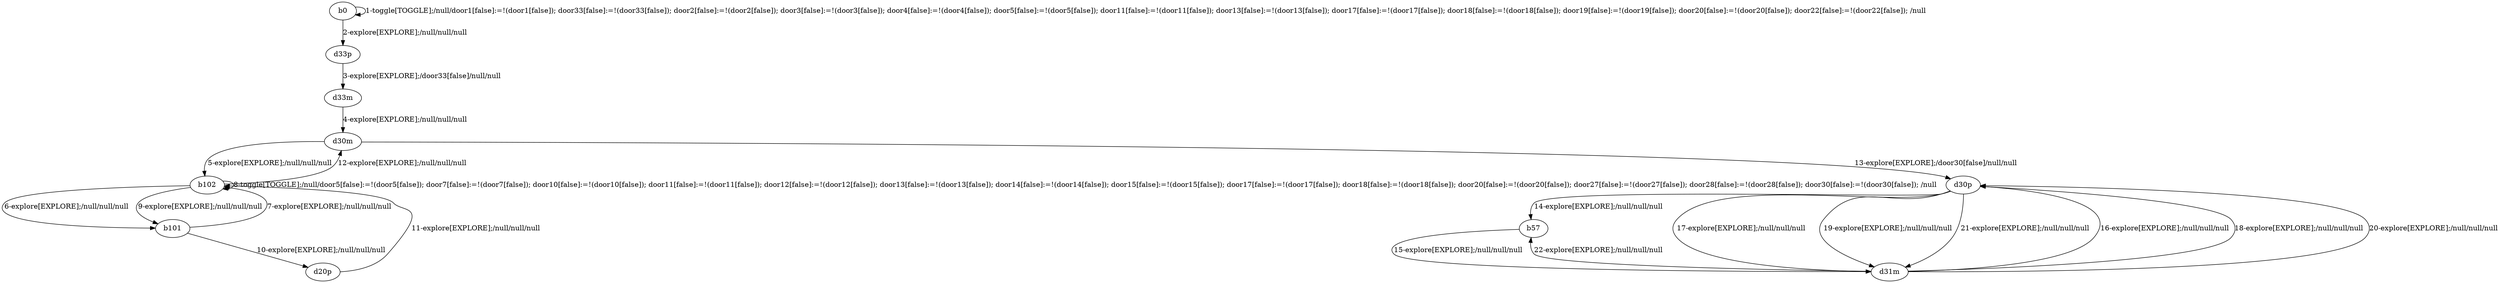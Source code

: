 # Total number of goals covered by this test: 1
# d31m --> b57

digraph g {
"b0" -> "b0" [label = "1-toggle[TOGGLE];/null/door1[false]:=!(door1[false]); door33[false]:=!(door33[false]); door2[false]:=!(door2[false]); door3[false]:=!(door3[false]); door4[false]:=!(door4[false]); door5[false]:=!(door5[false]); door11[false]:=!(door11[false]); door13[false]:=!(door13[false]); door17[false]:=!(door17[false]); door18[false]:=!(door18[false]); door19[false]:=!(door19[false]); door20[false]:=!(door20[false]); door22[false]:=!(door22[false]); /null"];
"b0" -> "d33p" [label = "2-explore[EXPLORE];/null/null/null"];
"d33p" -> "d33m" [label = "3-explore[EXPLORE];/door33[false]/null/null"];
"d33m" -> "d30m" [label = "4-explore[EXPLORE];/null/null/null"];
"d30m" -> "b102" [label = "5-explore[EXPLORE];/null/null/null"];
"b102" -> "b101" [label = "6-explore[EXPLORE];/null/null/null"];
"b101" -> "b102" [label = "7-explore[EXPLORE];/null/null/null"];
"b102" -> "b102" [label = "8-toggle[TOGGLE];/null/door5[false]:=!(door5[false]); door7[false]:=!(door7[false]); door10[false]:=!(door10[false]); door11[false]:=!(door11[false]); door12[false]:=!(door12[false]); door13[false]:=!(door13[false]); door14[false]:=!(door14[false]); door15[false]:=!(door15[false]); door17[false]:=!(door17[false]); door18[false]:=!(door18[false]); door20[false]:=!(door20[false]); door27[false]:=!(door27[false]); door28[false]:=!(door28[false]); door30[false]:=!(door30[false]); /null"];
"b102" -> "b101" [label = "9-explore[EXPLORE];/null/null/null"];
"b101" -> "d20p" [label = "10-explore[EXPLORE];/null/null/null"];
"d20p" -> "b102" [label = "11-explore[EXPLORE];/null/null/null"];
"b102" -> "d30m" [label = "12-explore[EXPLORE];/null/null/null"];
"d30m" -> "d30p" [label = "13-explore[EXPLORE];/door30[false]/null/null"];
"d30p" -> "b57" [label = "14-explore[EXPLORE];/null/null/null"];
"b57" -> "d31m" [label = "15-explore[EXPLORE];/null/null/null"];
"d31m" -> "d30p" [label = "16-explore[EXPLORE];/null/null/null"];
"d30p" -> "d31m" [label = "17-explore[EXPLORE];/null/null/null"];
"d31m" -> "d30p" [label = "18-explore[EXPLORE];/null/null/null"];
"d30p" -> "d31m" [label = "19-explore[EXPLORE];/null/null/null"];
"d31m" -> "d30p" [label = "20-explore[EXPLORE];/null/null/null"];
"d30p" -> "d31m" [label = "21-explore[EXPLORE];/null/null/null"];
"d31m" -> "b57" [label = "22-explore[EXPLORE];/null/null/null"];
}